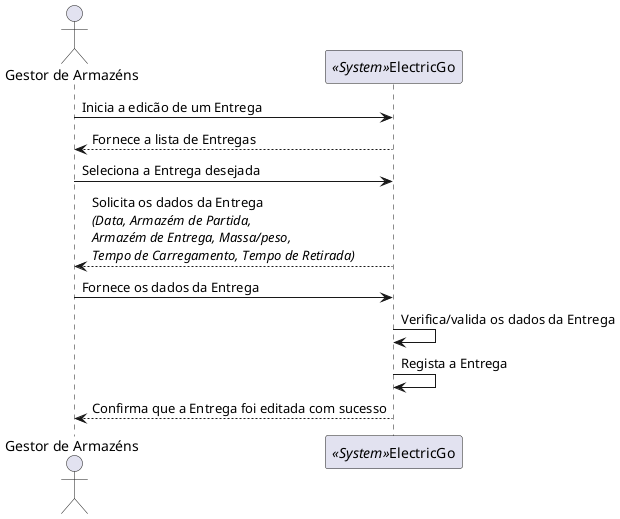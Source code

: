 @startuml
actor "Gestor de Armazéns" as A
participant "<i><<System>></i>ElectricGo" as S

A -> S: Inicia a edicão de um Entrega
S --> A: Fornece a lista de Entregas

A -> S: Seleciona a Entrega desejada
S --> A: Solicita os dados da Entrega\n<i>(Data, Armazém de Partida,</i>\n<i>Armazém de Entrega, Massa/peso,</i>\n<i>Tempo de Carregamento, Tempo de Retirada)</i>

A -> S: Fornece os dados da Entrega
S -> S: Verifica/valida os dados da Entrega
S -> S: Regista a Entrega
S --> A: Confirma que a Entrega foi editada com sucesso

@enduml
